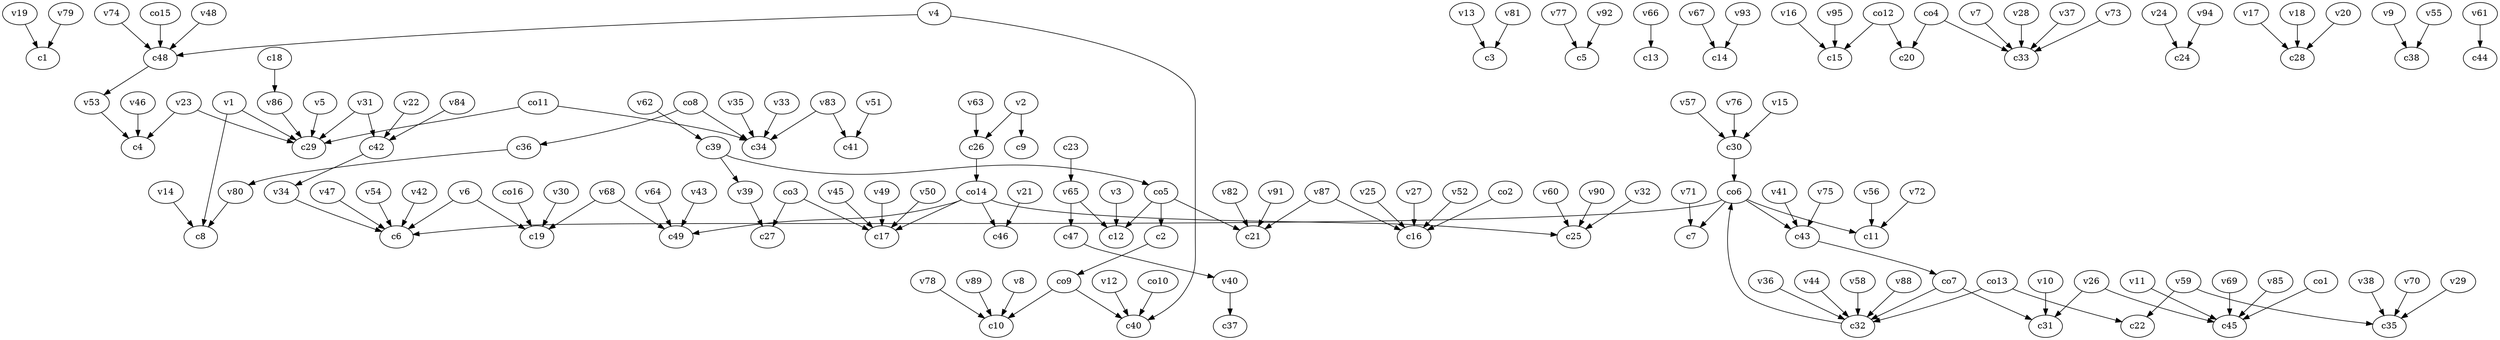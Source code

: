 strict digraph  {
c1;
c2;
c3;
c4;
c5;
c6;
c7;
c8;
c9;
c10;
c11;
c12;
c13;
c14;
c15;
c16;
c17;
c18;
c19;
c20;
c21;
c22;
c23;
c24;
c25;
c26;
c27;
c28;
c29;
c30;
c31;
c32;
c33;
c34;
c35;
c36;
c37;
c38;
c39;
c40;
c41;
c42;
c43;
c44;
c45;
c46;
c47;
c48;
c49;
v1;
v2;
v3;
v4;
v5;
v6;
v7;
v8;
v9;
v10;
v11;
v12;
v13;
v14;
v15;
v16;
v17;
v18;
v19;
v20;
v21;
v22;
v23;
v24;
v25;
v26;
v27;
v28;
v29;
v30;
v31;
v32;
v33;
v34;
v35;
v36;
v37;
v38;
v39;
v40;
v41;
v42;
v43;
v44;
v45;
v46;
v47;
v48;
v49;
v50;
v51;
v52;
v53;
v54;
v55;
v56;
v57;
v58;
v59;
v60;
v61;
v62;
v63;
v64;
v65;
v66;
v67;
v68;
v69;
v70;
v71;
v72;
v73;
v74;
v75;
v76;
v77;
v78;
v79;
v80;
v81;
v82;
v83;
v84;
v85;
v86;
v87;
v88;
v89;
v90;
v91;
v92;
v93;
v94;
v95;
co1;
co2;
co3;
co4;
co5;
co6;
co7;
co8;
co9;
co10;
co11;
co12;
co13;
co14;
co15;
co16;
c2 -> co9  [weight=1];
c18 -> v86  [weight=1];
c23 -> v65  [weight=1];
c26 -> co14  [weight=1];
c30 -> co6  [weight=1];
c32 -> co6  [weight=1];
c36 -> v80  [weight=1];
c39 -> v39  [weight=1];
c39 -> co5  [weight=1];
c42 -> v34  [weight=1];
c43 -> co7  [weight=1];
c47 -> v40  [weight=1];
c48 -> v53  [weight=1];
v1 -> c29  [weight=1];
v1 -> c8  [weight=1];
v2 -> c26  [weight=1];
v2 -> c9  [weight=1];
v3 -> c12  [weight=1];
v4 -> c40  [weight=1];
v4 -> c48  [weight=1];
v5 -> c29  [weight=1];
v6 -> c19  [weight=1];
v6 -> c6  [weight=1];
v7 -> c33  [weight=1];
v8 -> c10  [weight=1];
v9 -> c38  [weight=1];
v10 -> c31  [weight=1];
v11 -> c45  [weight=1];
v12 -> c40  [weight=1];
v13 -> c3  [weight=1];
v14 -> c8  [weight=1];
v15 -> c30  [weight=1];
v16 -> c15  [weight=1];
v17 -> c28  [weight=1];
v18 -> c28  [weight=1];
v19 -> c1  [weight=1];
v20 -> c28  [weight=1];
v21 -> c46  [weight=1];
v22 -> c42  [weight=1];
v23 -> c4  [weight=1];
v23 -> c29  [weight=1];
v24 -> c24  [weight=1];
v25 -> c16  [weight=1];
v26 -> c45  [weight=1];
v26 -> c31  [weight=1];
v27 -> c16  [weight=1];
v28 -> c33  [weight=1];
v29 -> c35  [weight=1];
v30 -> c19  [weight=1];
v31 -> c42  [weight=1];
v31 -> c29  [weight=1];
v32 -> c25  [weight=1];
v33 -> c34  [weight=1];
v34 -> c6  [weight=1];
v35 -> c34  [weight=1];
v36 -> c32  [weight=1];
v37 -> c33  [weight=1];
v38 -> c35  [weight=1];
v39 -> c27  [weight=1];
v40 -> c37  [weight=1];
v41 -> c43  [weight=1];
v42 -> c6  [weight=1];
v43 -> c49  [weight=1];
v44 -> c32  [weight=1];
v45 -> c17  [weight=1];
v46 -> c4  [weight=1];
v47 -> c6  [weight=1];
v48 -> c48  [weight=1];
v49 -> c17  [weight=1];
v50 -> c17  [weight=1];
v51 -> c41  [weight=1];
v52 -> c16  [weight=1];
v53 -> c4  [weight=1];
v54 -> c6  [weight=1];
v55 -> c38  [weight=1];
v56 -> c11  [weight=1];
v57 -> c30  [weight=1];
v58 -> c32  [weight=1];
v59 -> c35  [weight=1];
v59 -> c22  [weight=1];
v60 -> c25  [weight=1];
v61 -> c44  [weight=1];
v62 -> c39  [weight=1];
v63 -> c26  [weight=1];
v64 -> c49  [weight=1];
v65 -> c47  [weight=1];
v65 -> c12  [weight=1];
v66 -> c13  [weight=1];
v67 -> c14  [weight=1];
v68 -> c49  [weight=1];
v68 -> c19  [weight=1];
v69 -> c45  [weight=1];
v70 -> c35  [weight=1];
v71 -> c7  [weight=1];
v72 -> c11  [weight=1];
v73 -> c33  [weight=1];
v74 -> c48  [weight=1];
v75 -> c43  [weight=1];
v76 -> c30  [weight=1];
v77 -> c5  [weight=1];
v78 -> c10  [weight=1];
v79 -> c1  [weight=1];
v80 -> c8  [weight=1];
v81 -> c3  [weight=1];
v82 -> c21  [weight=1];
v83 -> c41  [weight=1];
v83 -> c34  [weight=1];
v84 -> c42  [weight=1];
v85 -> c45  [weight=1];
v86 -> c29  [weight=1];
v87 -> c21  [weight=1];
v87 -> c16  [weight=1];
v88 -> c32  [weight=1];
v89 -> c10  [weight=1];
v90 -> c25  [weight=1];
v91 -> c21  [weight=1];
v92 -> c5  [weight=1];
v93 -> c14  [weight=1];
v94 -> c24  [weight=1];
v95 -> c15  [weight=1];
co1 -> c45  [weight=1];
co2 -> c16  [weight=1];
co3 -> c27  [weight=1];
co3 -> c17  [weight=1];
co4 -> c20  [weight=1];
co4 -> c33  [weight=1];
co5 -> c2  [weight=1];
co5 -> c21  [weight=1];
co5 -> c12  [weight=1];
co6 -> c6  [weight=1];
co6 -> c11  [weight=1];
co6 -> c43  [weight=1];
co6 -> c7  [weight=1];
co7 -> c32  [weight=1];
co7 -> c31  [weight=1];
co8 -> c34  [weight=1];
co8 -> c36  [weight=1];
co9 -> c10  [weight=1];
co9 -> c40  [weight=1];
co10 -> c40  [weight=1];
co11 -> c29  [weight=1];
co11 -> c34  [weight=1];
co12 -> c20  [weight=1];
co12 -> c15  [weight=1];
co13 -> c22  [weight=1];
co13 -> c32  [weight=1];
co14 -> c25  [weight=1];
co14 -> c49  [weight=1];
co14 -> c46  [weight=1];
co14 -> c17  [weight=1];
co15 -> c48  [weight=1];
co16 -> c19  [weight=1];
}
